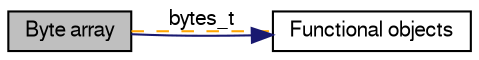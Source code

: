 digraph "Byte array"
{
  edge [fontname="FreeSans",fontsize="10",labelfontname="FreeSans",labelfontsize="10"];
  node [fontname="FreeSans",fontsize="10",shape=record];
  rankdir=LR;
  Node0 [label="Byte array",height=0.2,width=0.4,color="black", fillcolor="grey75", style="filled" fontcolor="black"];
  Node1 [label="Functional objects",height=0.2,width=0.4,color="black", fillcolor="white", style="filled",URL="$group__FunctionalObjects.html",tooltip="A functional object is a general way to add natively implemented objects to muSE."];
  Node1->Node0 [shape=plaintext, color="midnightblue", dir="back", style="solid"];
  Node0->Node1 [shape=plaintext, label="bytes_t", color="orange", dir="none", style="dashed"];
}
